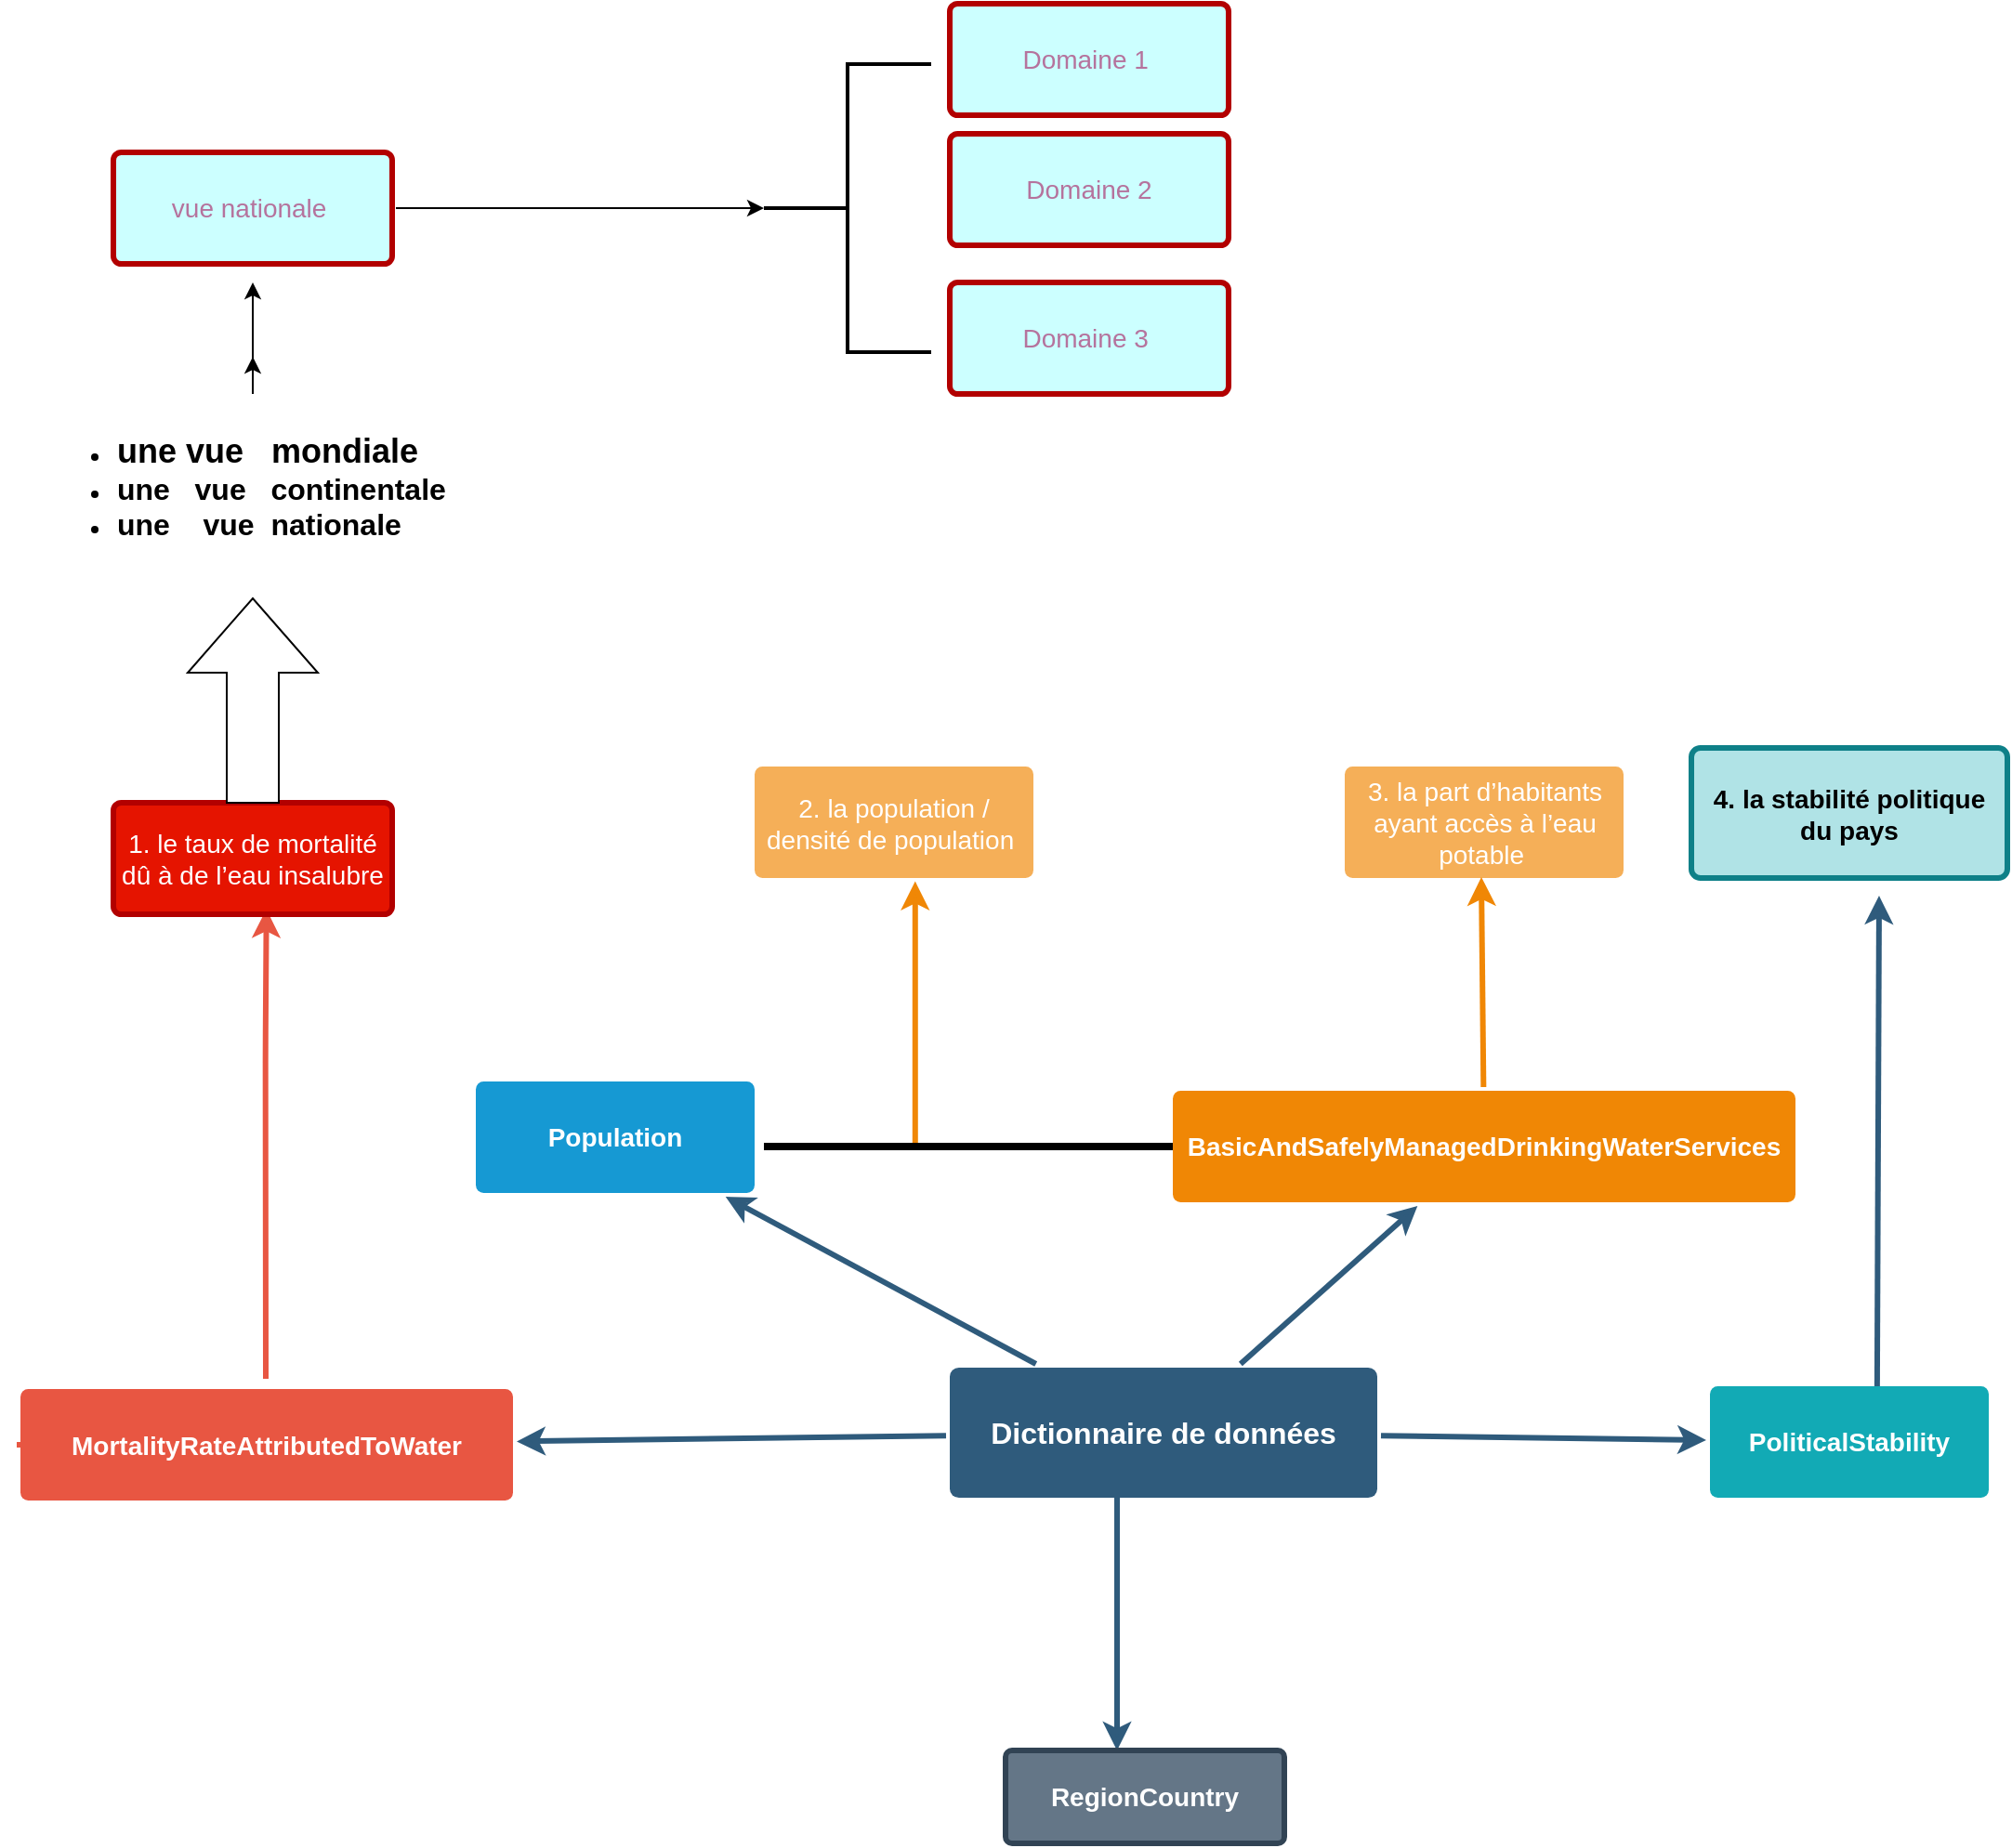 <mxfile version="17.4.0" type="github">
  <diagram id="6a731a19-8d31-9384-78a2-239565b7b9f0" name="Page-1">
    <mxGraphModel dx="942" dy="1503" grid="1" gridSize="10" guides="1" tooltips="1" connect="1" arrows="1" fold="1" page="1" pageScale="1" pageWidth="1169" pageHeight="827" background="none" math="0" shadow="0">
      <root>
        <mxCell id="0" />
        <mxCell id="1" parent="0" />
        <mxCell id="1745" value="" style="edgeStyle=none;rounded=0;jumpStyle=none;html=1;shadow=0;labelBackgroundColor=none;startArrow=none;startFill=0;endArrow=classic;endFill=1;jettySize=auto;orthogonalLoop=1;strokeColor=#2F5B7C;strokeWidth=3;fontFamily=Helvetica;fontSize=16;fontColor=#23445D;spacing=5;" parent="1" source="1749" target="1764" edge="1">
          <mxGeometry relative="1" as="geometry" />
        </mxCell>
        <mxCell id="1746" value="" style="edgeStyle=none;rounded=0;jumpStyle=none;html=1;shadow=0;labelBackgroundColor=none;startArrow=none;startFill=0;endArrow=classic;endFill=1;jettySize=auto;orthogonalLoop=1;strokeColor=#2F5B7C;strokeWidth=3;fontFamily=Helvetica;fontSize=16;fontColor=#23445D;spacing=5;" parent="1" source="1749" target="1771" edge="1">
          <mxGeometry relative="1" as="geometry" />
        </mxCell>
        <mxCell id="1747" value="" style="edgeStyle=none;rounded=0;jumpStyle=none;html=1;shadow=0;labelBackgroundColor=none;startArrow=none;startFill=0;endArrow=classic;endFill=1;jettySize=auto;orthogonalLoop=1;strokeColor=#2F5B7C;strokeWidth=3;fontFamily=Helvetica;fontSize=16;fontColor=#23445D;spacing=5;" parent="1" source="1749" target="1760" edge="1">
          <mxGeometry relative="1" as="geometry" />
        </mxCell>
        <mxCell id="1748" value="" style="edgeStyle=none;rounded=0;jumpStyle=none;html=1;shadow=0;labelBackgroundColor=none;startArrow=none;startFill=0;endArrow=classic;endFill=1;jettySize=auto;orthogonalLoop=1;strokeColor=#2F5B7C;strokeWidth=3;fontFamily=Helvetica;fontSize=16;fontColor=#23445D;spacing=5;" parent="1" source="1749" target="1753" edge="1">
          <mxGeometry relative="1" as="geometry" />
        </mxCell>
        <mxCell id="1749" value="Dictionnaire de données" style="rounded=1;whiteSpace=wrap;html=1;shadow=0;labelBackgroundColor=none;strokeColor=none;strokeWidth=3;fillColor=#2F5B7C;fontFamily=Helvetica;fontSize=16;fontColor=#FFFFFF;align=center;fontStyle=1;spacing=5;arcSize=7;perimeterSpacing=2;" parent="1" vertex="1">
          <mxGeometry x="600" y="374" width="230" height="70" as="geometry" />
        </mxCell>
        <mxCell id="1750" value="" style="edgeStyle=none;rounded=1;jumpStyle=none;html=1;shadow=0;labelBackgroundColor=none;startArrow=none;startFill=0;jettySize=auto;orthogonalLoop=1;strokeColor=#E85642;strokeWidth=3;fontFamily=Helvetica;fontSize=14;fontColor=#FFFFFF;spacing=5;fontStyle=1;fillColor=#b0e3e6;" parent="1" edge="1">
          <mxGeometry relative="1" as="geometry">
            <mxPoint x="232" y="380" as="sourcePoint" />
            <mxPoint x="232.33" y="127.25" as="targetPoint" />
            <Array as="points">
              <mxPoint x="231.83" y="202.75" />
            </Array>
          </mxGeometry>
        </mxCell>
        <mxCell id="1751" value="" style="edgeStyle=none;rounded=1;jumpStyle=none;html=1;shadow=0;labelBackgroundColor=none;startArrow=none;startFill=0;jettySize=auto;orthogonalLoop=1;strokeColor=#E85642;strokeWidth=3;fontFamily=Helvetica;fontSize=14;fontColor=#FFFFFF;spacing=5;fontStyle=1;fillColor=#b0e3e6;" parent="1" source="1753" edge="1">
          <mxGeometry relative="1" as="geometry">
            <mxPoint x="166" y="415.5" as="targetPoint" />
          </mxGeometry>
        </mxCell>
        <mxCell id="1753" value="MortalityRateAttributedToWater" style="rounded=1;whiteSpace=wrap;html=1;shadow=0;labelBackgroundColor=none;strokeColor=none;strokeWidth=3;fillColor=#e85642;fontFamily=Helvetica;fontSize=14;fontColor=#FFFFFF;align=center;spacing=5;fontStyle=1;arcSize=7;perimeterSpacing=2;" parent="1" vertex="1">
          <mxGeometry x="100" y="385.5" width="265" height="60" as="geometry" />
        </mxCell>
        <mxCell id="1760" value="Population" style="rounded=1;whiteSpace=wrap;html=1;shadow=0;labelBackgroundColor=none;strokeColor=none;strokeWidth=3;fillColor=#1699d3;fontFamily=Helvetica;fontSize=14;fontColor=#FFFFFF;align=center;spacing=5;fontStyle=1;arcSize=7;perimeterSpacing=2;" parent="1" vertex="1">
          <mxGeometry x="345" y="220" width="150" height="60" as="geometry" />
        </mxCell>
        <mxCell id="1764" value="BasicAndSafelyManagedDrinkingWaterServices" style="rounded=1;whiteSpace=wrap;html=1;shadow=0;labelBackgroundColor=none;strokeColor=none;strokeWidth=3;fillColor=#F08705;fontFamily=Helvetica;fontSize=14;fontColor=#FFFFFF;align=center;spacing=5;fontStyle=1;arcSize=7;perimeterSpacing=2;" parent="1" vertex="1">
          <mxGeometry x="720" y="225" width="335" height="60" as="geometry" />
        </mxCell>
        <mxCell id="1767" value="3. la part d’habitants ayant accès à l’eau potable&amp;nbsp;" style="rounded=1;whiteSpace=wrap;html=1;shadow=0;labelBackgroundColor=none;strokeColor=none;strokeWidth=3;fillColor=#f5af58;fontFamily=Helvetica;fontSize=14;fontColor=#FFFFFF;align=center;spacing=5;arcSize=7;perimeterSpacing=2;" parent="1" vertex="1">
          <mxGeometry x="812.5" y="50.5" width="150" height="60" as="geometry" />
        </mxCell>
        <mxCell id="1768" value="" style="edgeStyle=none;rounded=0;jumpStyle=none;html=1;shadow=0;labelBackgroundColor=none;startArrow=none;startFill=0;endArrow=classic;endFill=1;jettySize=auto;orthogonalLoop=1;strokeColor=#F08705;strokeWidth=3;fontFamily=Helvetica;fontSize=14;fontColor=#FFFFFF;spacing=5;" parent="1" source="1764" edge="1">
          <mxGeometry relative="1" as="geometry">
            <mxPoint x="886" y="110" as="targetPoint" />
            <Array as="points" />
          </mxGeometry>
        </mxCell>
        <mxCell id="1771" value="PoliticalStability" style="rounded=1;whiteSpace=wrap;html=1;shadow=0;labelBackgroundColor=none;strokeColor=none;strokeWidth=3;fillColor=#12aab5;fontFamily=Helvetica;fontSize=14;fontColor=#FFFFFF;align=center;spacing=5;fontStyle=1;arcSize=7;perimeterSpacing=2;" parent="1" vertex="1">
          <mxGeometry x="1009" y="384.0" width="150" height="60" as="geometry" />
        </mxCell>
        <mxCell id="s1B0IG4P6IQ7_TNpiz-R-1781" value="" style="edgeStyle=none;rounded=0;jumpStyle=none;html=1;shadow=0;labelBackgroundColor=none;startArrow=none;startFill=0;endArrow=classic;endFill=1;jettySize=auto;orthogonalLoop=1;strokeColor=#2F5B7C;strokeWidth=3;fontFamily=Helvetica;fontSize=16;fontColor=#23445D;spacing=5;" parent="1" edge="1">
          <mxGeometry relative="1" as="geometry">
            <mxPoint x="690" y="440.5" as="sourcePoint" />
            <mxPoint x="690" y="580" as="targetPoint" />
          </mxGeometry>
        </mxCell>
        <mxCell id="s1B0IG4P6IQ7_TNpiz-R-1782" value="RegionCountry" style="rounded=1;whiteSpace=wrap;html=1;shadow=0;labelBackgroundColor=none;strokeColor=#314354;strokeWidth=3;fillColor=#647687;fontFamily=Helvetica;fontSize=14;fontColor=#ffffff;align=center;spacing=5;fontStyle=1;arcSize=7;perimeterSpacing=2;" parent="1" vertex="1">
          <mxGeometry x="630" y="580" width="150" height="50" as="geometry" />
        </mxCell>
        <mxCell id="s1B0IG4P6IQ7_TNpiz-R-1783" value="1. le taux de mortalité dû à de l’eau insalubre" style="rounded=1;whiteSpace=wrap;html=1;shadow=0;labelBackgroundColor=none;strokeColor=#B20000;strokeWidth=3;fillColor=#e51400;fontFamily=Helvetica;fontSize=14;fontColor=#ffffff;align=center;spacing=5;arcSize=7;perimeterSpacing=2;" parent="1" vertex="1">
          <mxGeometry x="150" y="70" width="150" height="60" as="geometry" />
        </mxCell>
        <mxCell id="s1B0IG4P6IQ7_TNpiz-R-1784" value="2. la population / densité de population&amp;nbsp;" style="rounded=1;whiteSpace=wrap;html=1;shadow=0;labelBackgroundColor=none;strokeColor=none;strokeWidth=3;fillColor=#f5af58;fontFamily=Helvetica;fontSize=14;fontColor=#FFFFFF;align=center;spacing=5;arcSize=7;perimeterSpacing=2;" parent="1" vertex="1">
          <mxGeometry x="495" y="50.5" width="150" height="60" as="geometry" />
        </mxCell>
        <mxCell id="s1B0IG4P6IQ7_TNpiz-R-1796" value="" style="line;strokeWidth=4;html=1;perimeter=backbonePerimeter;points=[];outlineConnect=0;" parent="1" vertex="1">
          <mxGeometry x="500" y="250" width="220" height="10" as="geometry" />
        </mxCell>
        <mxCell id="s1B0IG4P6IQ7_TNpiz-R-1798" value="" style="edgeStyle=none;rounded=0;jumpStyle=none;html=1;shadow=0;labelBackgroundColor=none;startArrow=none;startFill=0;endArrow=classic;endFill=1;jettySize=auto;orthogonalLoop=1;strokeColor=#F08705;strokeWidth=3;fontFamily=Helvetica;fontSize=14;fontColor=#FFFFFF;spacing=5;entryX=0.574;entryY=0.997;entryDx=0;entryDy=0;entryPerimeter=0;" parent="1" source="s1B0IG4P6IQ7_TNpiz-R-1796" target="s1B0IG4P6IQ7_TNpiz-R-1784" edge="1">
          <mxGeometry relative="1" as="geometry">
            <mxPoint x="581" y="250" as="sourcePoint" />
            <mxPoint x="590" y="200" as="targetPoint" />
            <Array as="points" />
          </mxGeometry>
        </mxCell>
        <mxCell id="s1B0IG4P6IQ7_TNpiz-R-1799" value="" style="edgeStyle=none;rounded=0;jumpStyle=none;html=1;shadow=0;labelBackgroundColor=none;startArrow=none;startFill=0;endArrow=classic;endFill=1;jettySize=auto;orthogonalLoop=1;strokeColor=#2F5B7C;strokeWidth=3;fontFamily=Helvetica;fontSize=16;fontColor=#23445D;spacing=5;exitX=0.597;exitY=0.031;exitDx=0;exitDy=0;exitPerimeter=0;" parent="1" source="1771" edge="1">
          <mxGeometry relative="1" as="geometry">
            <mxPoint x="1090" y="187.75" as="sourcePoint" />
            <mxPoint x="1100" y="120" as="targetPoint" />
          </mxGeometry>
        </mxCell>
        <mxCell id="s1B0IG4P6IQ7_TNpiz-R-1800" value="4. la stabilité politique du pays" style="rounded=1;whiteSpace=wrap;html=1;shadow=0;labelBackgroundColor=none;strokeColor=#0e8088;strokeWidth=3;fillColor=#b0e3e6;fontFamily=Helvetica;fontSize=14;align=center;spacing=5;fontStyle=1;arcSize=7;perimeterSpacing=2;" parent="1" vertex="1">
          <mxGeometry x="999" y="40.5" width="170" height="70" as="geometry" />
        </mxCell>
        <mxCell id="Hlo--RBdNbhpFJk_MbT_-1780" value="" style="edgeStyle=orthogonalEdgeStyle;rounded=0;orthogonalLoop=1;jettySize=auto;html=1;fontSize=18;" edge="1" parent="1" source="Hlo--RBdNbhpFJk_MbT_-1773">
          <mxGeometry relative="1" as="geometry">
            <mxPoint x="225" y="-170" as="targetPoint" />
          </mxGeometry>
        </mxCell>
        <mxCell id="Hlo--RBdNbhpFJk_MbT_-1782" style="edgeStyle=orthogonalEdgeStyle;rounded=0;orthogonalLoop=1;jettySize=auto;html=1;fontSize=18;fontColor=#B5739D;" edge="1" parent="1" source="Hlo--RBdNbhpFJk_MbT_-1773">
          <mxGeometry relative="1" as="geometry">
            <mxPoint x="225" y="-210" as="targetPoint" />
          </mxGeometry>
        </mxCell>
        <mxCell id="Hlo--RBdNbhpFJk_MbT_-1773" value="&lt;ul&gt;&lt;li&gt;&lt;b&gt;&lt;font style=&quot;font-size: 18px&quot;&gt;une vue&amp;nbsp; &amp;nbsp;mondiale&lt;/font&gt;&lt;/b&gt;&lt;/li&gt;&lt;li&gt;&lt;b&gt;&lt;font size=&quot;3&quot;&gt;une&amp;nbsp; &amp;nbsp;vue&amp;nbsp; &amp;nbsp;continentale&lt;/font&gt;&lt;/b&gt;&lt;/li&gt;&lt;li&gt;&lt;b&gt;&lt;font size=&quot;3&quot;&gt;une&amp;nbsp; &amp;nbsp; vue&amp;nbsp; nationale&lt;/font&gt;&lt;/b&gt;&lt;/li&gt;&lt;/ul&gt;" style="text;strokeColor=none;fillColor=none;html=1;whiteSpace=wrap;verticalAlign=middle;overflow=hidden;" vertex="1" parent="1">
          <mxGeometry x="110" y="-150" width="230" height="100" as="geometry" />
        </mxCell>
        <mxCell id="Hlo--RBdNbhpFJk_MbT_-1775" value="" style="html=1;shadow=0;dashed=0;align=center;verticalAlign=middle;shape=mxgraph.arrows2.arrow;dy=0.6;dx=40;direction=north;notch=0;fontSize=18;" vertex="1" parent="1">
          <mxGeometry x="190" y="-40" width="70" height="110" as="geometry" />
        </mxCell>
        <mxCell id="Hlo--RBdNbhpFJk_MbT_-1781" value="&lt;font color=&quot;#b5739d&quot;&gt;vue nationale&amp;nbsp;&lt;/font&gt;" style="rounded=1;whiteSpace=wrap;html=1;shadow=0;labelBackgroundColor=none;strokeColor=#B20000;strokeWidth=3;fillColor=#CCFFFF;fontFamily=Helvetica;fontSize=14;fontColor=#ffffff;align=center;spacing=5;arcSize=7;perimeterSpacing=2;" vertex="1" parent="1">
          <mxGeometry x="150" y="-280" width="150" height="60" as="geometry" />
        </mxCell>
        <mxCell id="Hlo--RBdNbhpFJk_MbT_-1783" style="edgeStyle=orthogonalEdgeStyle;rounded=0;orthogonalLoop=1;jettySize=auto;html=1;fontSize=18;fontColor=#B5739D;exitX=1;exitY=0.5;exitDx=0;exitDy=0;" edge="1" parent="1" source="Hlo--RBdNbhpFJk_MbT_-1781">
          <mxGeometry relative="1" as="geometry">
            <mxPoint x="500" y="-250" as="targetPoint" />
            <mxPoint x="390" y="-250" as="sourcePoint" />
            <Array as="points">
              <mxPoint x="410" y="-250" />
              <mxPoint x="410" y="-250" />
            </Array>
          </mxGeometry>
        </mxCell>
        <mxCell id="Hlo--RBdNbhpFJk_MbT_-1784" value="&lt;font color=&quot;#b5739d&quot;&gt;Domaine 1&amp;nbsp;&lt;/font&gt;" style="rounded=1;whiteSpace=wrap;html=1;shadow=0;labelBackgroundColor=none;strokeColor=#B20000;strokeWidth=3;fillColor=#CCFFFF;fontFamily=Helvetica;fontSize=14;fontColor=#ffffff;align=center;spacing=5;arcSize=7;perimeterSpacing=2;" vertex="1" parent="1">
          <mxGeometry x="600" y="-360" width="150" height="60" as="geometry" />
        </mxCell>
        <mxCell id="Hlo--RBdNbhpFJk_MbT_-1785" value="&lt;span style=&quot;color: rgb(181 , 115 , 157)&quot;&gt;Domaine 2&lt;/span&gt;" style="rounded=1;whiteSpace=wrap;html=1;shadow=0;labelBackgroundColor=none;strokeColor=#B20000;strokeWidth=3;fillColor=#CCFFFF;fontFamily=Helvetica;fontSize=14;fontColor=#ffffff;align=center;spacing=5;arcSize=7;perimeterSpacing=2;" vertex="1" parent="1">
          <mxGeometry x="600" y="-290" width="150" height="60" as="geometry" />
        </mxCell>
        <mxCell id="Hlo--RBdNbhpFJk_MbT_-1786" value="&lt;span style=&quot;color: rgb(181 , 115 , 157)&quot;&gt;Domaine 3&amp;nbsp;&lt;/span&gt;" style="rounded=1;whiteSpace=wrap;html=1;shadow=0;labelBackgroundColor=none;strokeColor=#B20000;strokeWidth=3;fillColor=#CCFFFF;fontFamily=Helvetica;fontSize=14;fontColor=#ffffff;align=center;spacing=5;arcSize=7;perimeterSpacing=2;" vertex="1" parent="1">
          <mxGeometry x="600" y="-210" width="150" height="60" as="geometry" />
        </mxCell>
        <mxCell id="Hlo--RBdNbhpFJk_MbT_-1787" value="" style="strokeWidth=2;html=1;shape=mxgraph.flowchart.annotation_2;align=left;labelPosition=right;pointerEvents=1;fontSize=18;fontColor=#B5739D;fillColor=#CCFFFF;" vertex="1" parent="1">
          <mxGeometry x="500" y="-327.5" width="90" height="155" as="geometry" />
        </mxCell>
      </root>
    </mxGraphModel>
  </diagram>
</mxfile>
